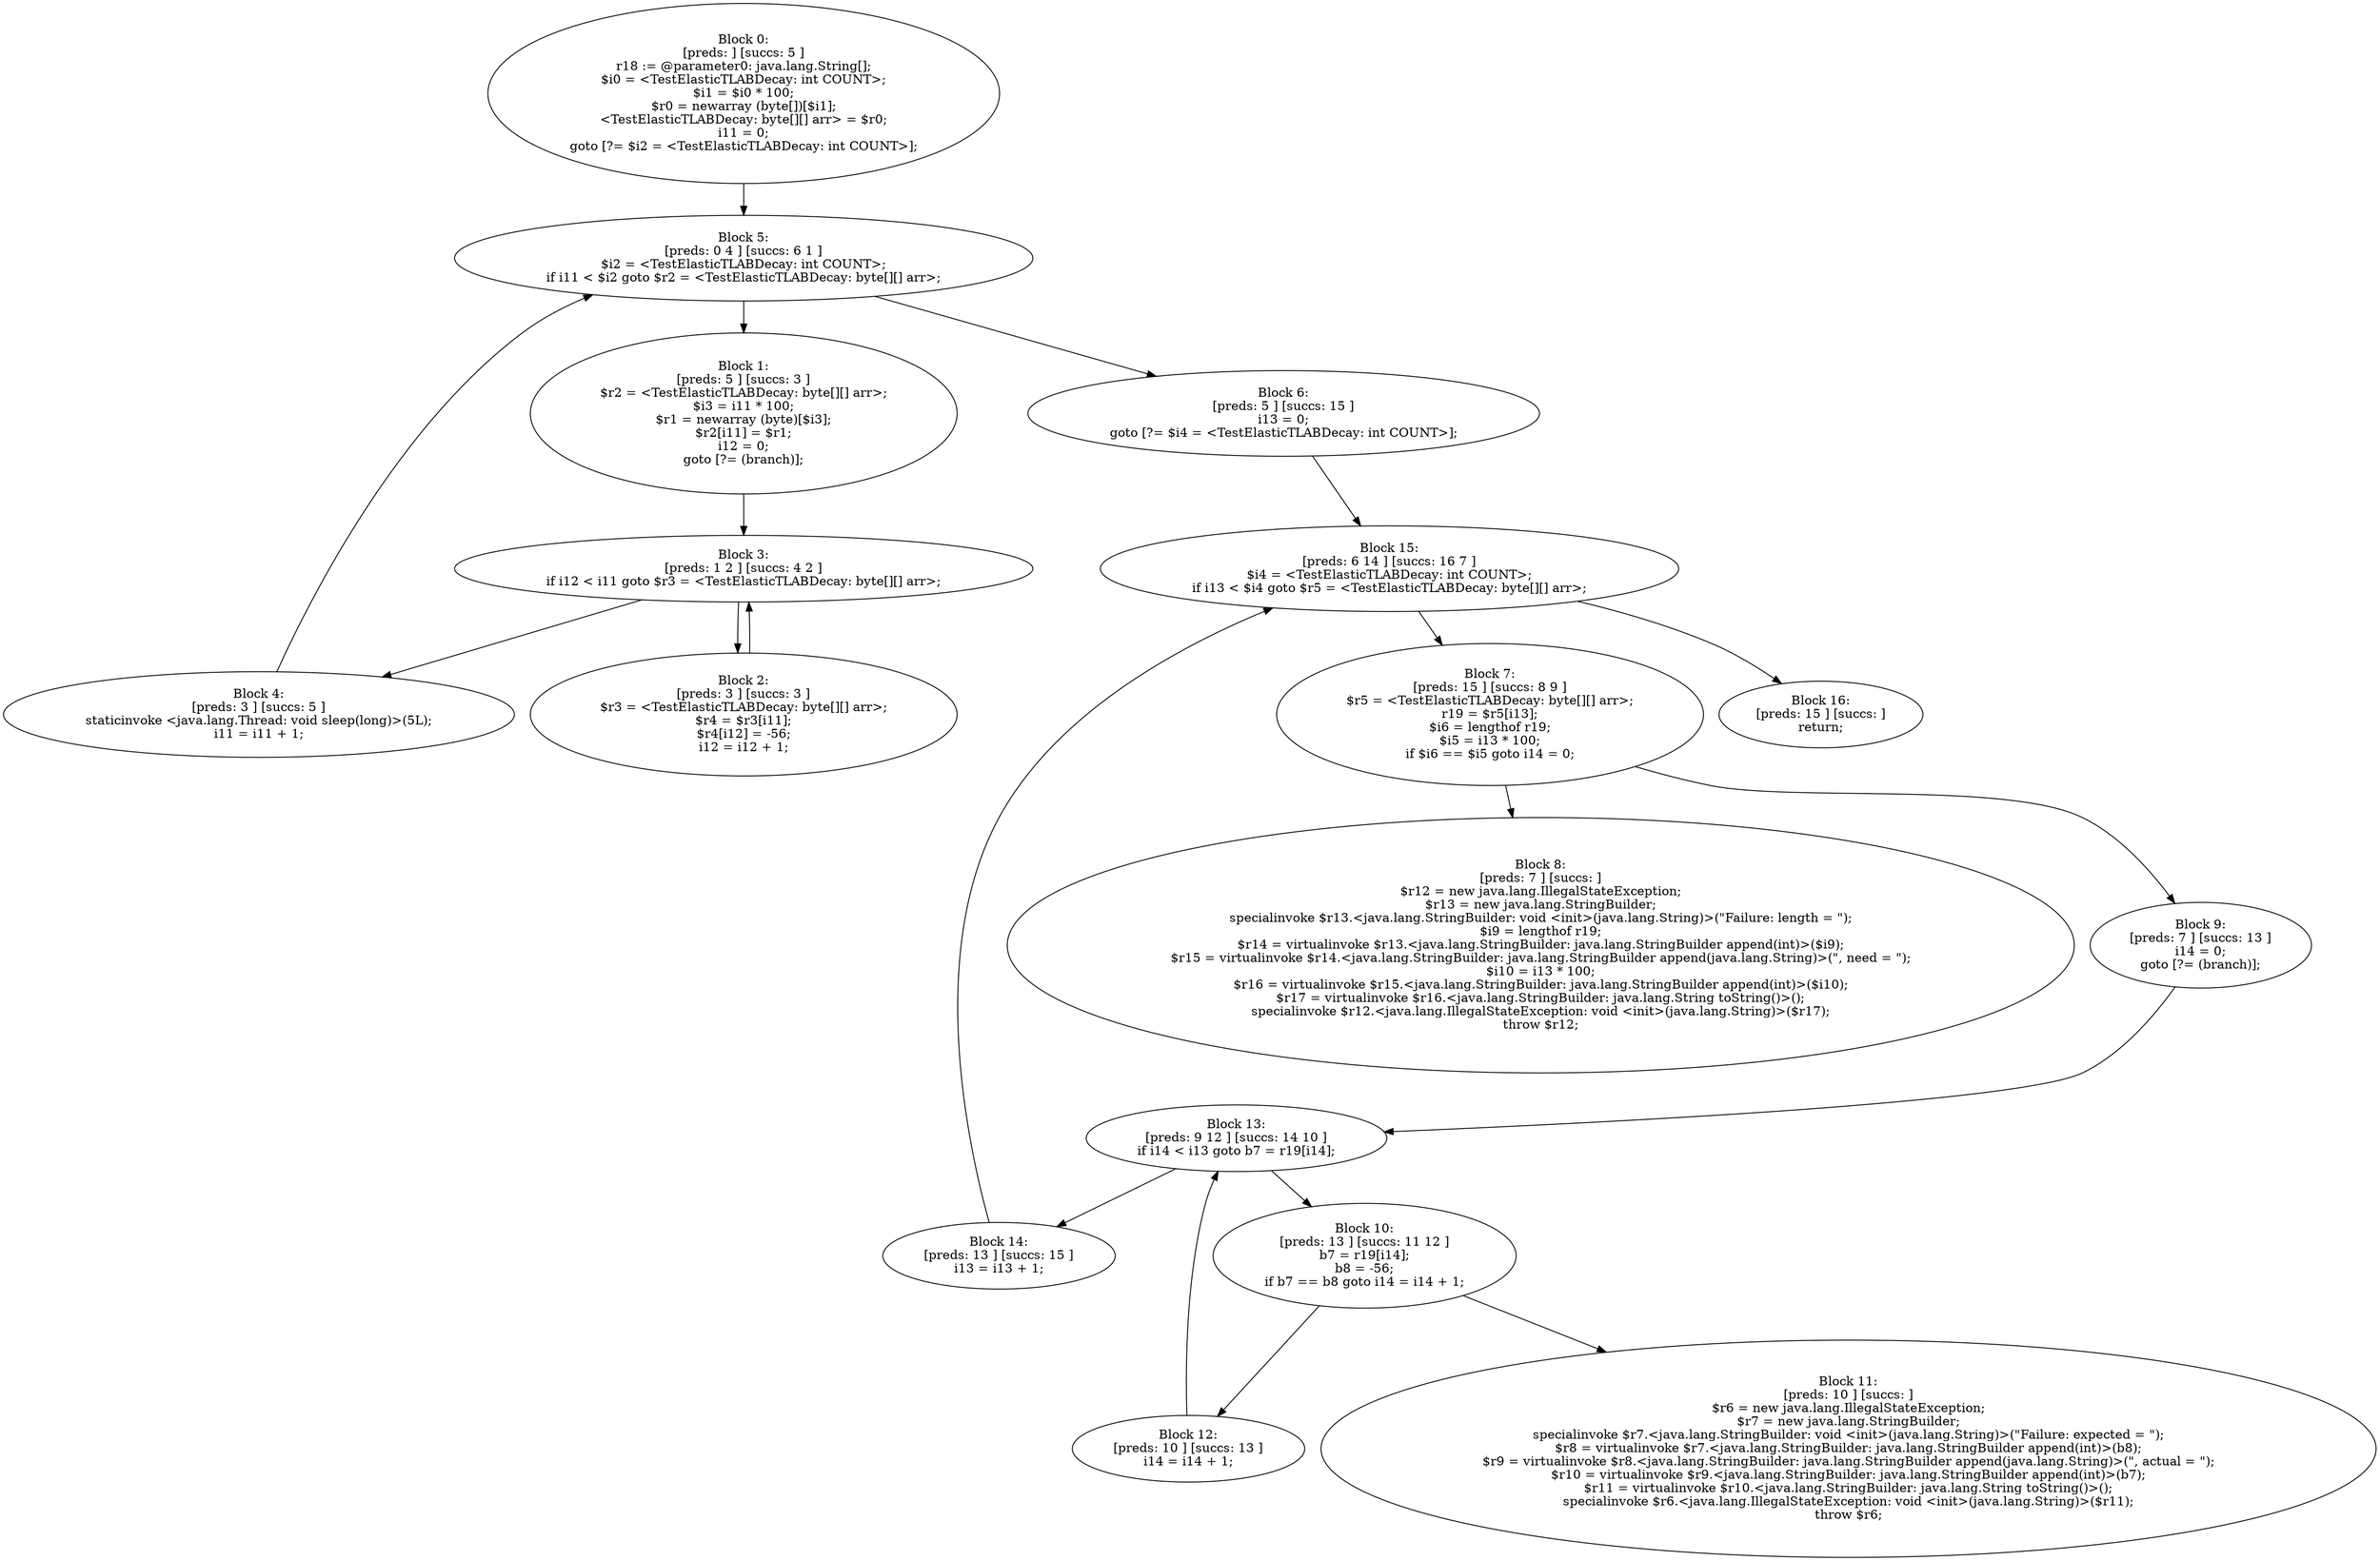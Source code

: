 digraph "unitGraph" {
    "Block 0:
[preds: ] [succs: 5 ]
r18 := @parameter0: java.lang.String[];
$i0 = <TestElasticTLABDecay: int COUNT>;
$i1 = $i0 * 100;
$r0 = newarray (byte[])[$i1];
<TestElasticTLABDecay: byte[][] arr> = $r0;
i11 = 0;
goto [?= $i2 = <TestElasticTLABDecay: int COUNT>];
"
    "Block 1:
[preds: 5 ] [succs: 3 ]
$r2 = <TestElasticTLABDecay: byte[][] arr>;
$i3 = i11 * 100;
$r1 = newarray (byte)[$i3];
$r2[i11] = $r1;
i12 = 0;
goto [?= (branch)];
"
    "Block 2:
[preds: 3 ] [succs: 3 ]
$r3 = <TestElasticTLABDecay: byte[][] arr>;
$r4 = $r3[i11];
$r4[i12] = -56;
i12 = i12 + 1;
"
    "Block 3:
[preds: 1 2 ] [succs: 4 2 ]
if i12 < i11 goto $r3 = <TestElasticTLABDecay: byte[][] arr>;
"
    "Block 4:
[preds: 3 ] [succs: 5 ]
staticinvoke <java.lang.Thread: void sleep(long)>(5L);
i11 = i11 + 1;
"
    "Block 5:
[preds: 0 4 ] [succs: 6 1 ]
$i2 = <TestElasticTLABDecay: int COUNT>;
if i11 < $i2 goto $r2 = <TestElasticTLABDecay: byte[][] arr>;
"
    "Block 6:
[preds: 5 ] [succs: 15 ]
i13 = 0;
goto [?= $i4 = <TestElasticTLABDecay: int COUNT>];
"
    "Block 7:
[preds: 15 ] [succs: 8 9 ]
$r5 = <TestElasticTLABDecay: byte[][] arr>;
r19 = $r5[i13];
$i6 = lengthof r19;
$i5 = i13 * 100;
if $i6 == $i5 goto i14 = 0;
"
    "Block 8:
[preds: 7 ] [succs: ]
$r12 = new java.lang.IllegalStateException;
$r13 = new java.lang.StringBuilder;
specialinvoke $r13.<java.lang.StringBuilder: void <init>(java.lang.String)>(\"Failure: length = \");
$i9 = lengthof r19;
$r14 = virtualinvoke $r13.<java.lang.StringBuilder: java.lang.StringBuilder append(int)>($i9);
$r15 = virtualinvoke $r14.<java.lang.StringBuilder: java.lang.StringBuilder append(java.lang.String)>(\", need = \");
$i10 = i13 * 100;
$r16 = virtualinvoke $r15.<java.lang.StringBuilder: java.lang.StringBuilder append(int)>($i10);
$r17 = virtualinvoke $r16.<java.lang.StringBuilder: java.lang.String toString()>();
specialinvoke $r12.<java.lang.IllegalStateException: void <init>(java.lang.String)>($r17);
throw $r12;
"
    "Block 9:
[preds: 7 ] [succs: 13 ]
i14 = 0;
goto [?= (branch)];
"
    "Block 10:
[preds: 13 ] [succs: 11 12 ]
b7 = r19[i14];
b8 = -56;
if b7 == b8 goto i14 = i14 + 1;
"
    "Block 11:
[preds: 10 ] [succs: ]
$r6 = new java.lang.IllegalStateException;
$r7 = new java.lang.StringBuilder;
specialinvoke $r7.<java.lang.StringBuilder: void <init>(java.lang.String)>(\"Failure: expected = \");
$r8 = virtualinvoke $r7.<java.lang.StringBuilder: java.lang.StringBuilder append(int)>(b8);
$r9 = virtualinvoke $r8.<java.lang.StringBuilder: java.lang.StringBuilder append(java.lang.String)>(\", actual = \");
$r10 = virtualinvoke $r9.<java.lang.StringBuilder: java.lang.StringBuilder append(int)>(b7);
$r11 = virtualinvoke $r10.<java.lang.StringBuilder: java.lang.String toString()>();
specialinvoke $r6.<java.lang.IllegalStateException: void <init>(java.lang.String)>($r11);
throw $r6;
"
    "Block 12:
[preds: 10 ] [succs: 13 ]
i14 = i14 + 1;
"
    "Block 13:
[preds: 9 12 ] [succs: 14 10 ]
if i14 < i13 goto b7 = r19[i14];
"
    "Block 14:
[preds: 13 ] [succs: 15 ]
i13 = i13 + 1;
"
    "Block 15:
[preds: 6 14 ] [succs: 16 7 ]
$i4 = <TestElasticTLABDecay: int COUNT>;
if i13 < $i4 goto $r5 = <TestElasticTLABDecay: byte[][] arr>;
"
    "Block 16:
[preds: 15 ] [succs: ]
return;
"
    "Block 0:
[preds: ] [succs: 5 ]
r18 := @parameter0: java.lang.String[];
$i0 = <TestElasticTLABDecay: int COUNT>;
$i1 = $i0 * 100;
$r0 = newarray (byte[])[$i1];
<TestElasticTLABDecay: byte[][] arr> = $r0;
i11 = 0;
goto [?= $i2 = <TestElasticTLABDecay: int COUNT>];
"->"Block 5:
[preds: 0 4 ] [succs: 6 1 ]
$i2 = <TestElasticTLABDecay: int COUNT>;
if i11 < $i2 goto $r2 = <TestElasticTLABDecay: byte[][] arr>;
";
    "Block 1:
[preds: 5 ] [succs: 3 ]
$r2 = <TestElasticTLABDecay: byte[][] arr>;
$i3 = i11 * 100;
$r1 = newarray (byte)[$i3];
$r2[i11] = $r1;
i12 = 0;
goto [?= (branch)];
"->"Block 3:
[preds: 1 2 ] [succs: 4 2 ]
if i12 < i11 goto $r3 = <TestElasticTLABDecay: byte[][] arr>;
";
    "Block 2:
[preds: 3 ] [succs: 3 ]
$r3 = <TestElasticTLABDecay: byte[][] arr>;
$r4 = $r3[i11];
$r4[i12] = -56;
i12 = i12 + 1;
"->"Block 3:
[preds: 1 2 ] [succs: 4 2 ]
if i12 < i11 goto $r3 = <TestElasticTLABDecay: byte[][] arr>;
";
    "Block 3:
[preds: 1 2 ] [succs: 4 2 ]
if i12 < i11 goto $r3 = <TestElasticTLABDecay: byte[][] arr>;
"->"Block 4:
[preds: 3 ] [succs: 5 ]
staticinvoke <java.lang.Thread: void sleep(long)>(5L);
i11 = i11 + 1;
";
    "Block 3:
[preds: 1 2 ] [succs: 4 2 ]
if i12 < i11 goto $r3 = <TestElasticTLABDecay: byte[][] arr>;
"->"Block 2:
[preds: 3 ] [succs: 3 ]
$r3 = <TestElasticTLABDecay: byte[][] arr>;
$r4 = $r3[i11];
$r4[i12] = -56;
i12 = i12 + 1;
";
    "Block 4:
[preds: 3 ] [succs: 5 ]
staticinvoke <java.lang.Thread: void sleep(long)>(5L);
i11 = i11 + 1;
"->"Block 5:
[preds: 0 4 ] [succs: 6 1 ]
$i2 = <TestElasticTLABDecay: int COUNT>;
if i11 < $i2 goto $r2 = <TestElasticTLABDecay: byte[][] arr>;
";
    "Block 5:
[preds: 0 4 ] [succs: 6 1 ]
$i2 = <TestElasticTLABDecay: int COUNT>;
if i11 < $i2 goto $r2 = <TestElasticTLABDecay: byte[][] arr>;
"->"Block 6:
[preds: 5 ] [succs: 15 ]
i13 = 0;
goto [?= $i4 = <TestElasticTLABDecay: int COUNT>];
";
    "Block 5:
[preds: 0 4 ] [succs: 6 1 ]
$i2 = <TestElasticTLABDecay: int COUNT>;
if i11 < $i2 goto $r2 = <TestElasticTLABDecay: byte[][] arr>;
"->"Block 1:
[preds: 5 ] [succs: 3 ]
$r2 = <TestElasticTLABDecay: byte[][] arr>;
$i3 = i11 * 100;
$r1 = newarray (byte)[$i3];
$r2[i11] = $r1;
i12 = 0;
goto [?= (branch)];
";
    "Block 6:
[preds: 5 ] [succs: 15 ]
i13 = 0;
goto [?= $i4 = <TestElasticTLABDecay: int COUNT>];
"->"Block 15:
[preds: 6 14 ] [succs: 16 7 ]
$i4 = <TestElasticTLABDecay: int COUNT>;
if i13 < $i4 goto $r5 = <TestElasticTLABDecay: byte[][] arr>;
";
    "Block 7:
[preds: 15 ] [succs: 8 9 ]
$r5 = <TestElasticTLABDecay: byte[][] arr>;
r19 = $r5[i13];
$i6 = lengthof r19;
$i5 = i13 * 100;
if $i6 == $i5 goto i14 = 0;
"->"Block 8:
[preds: 7 ] [succs: ]
$r12 = new java.lang.IllegalStateException;
$r13 = new java.lang.StringBuilder;
specialinvoke $r13.<java.lang.StringBuilder: void <init>(java.lang.String)>(\"Failure: length = \");
$i9 = lengthof r19;
$r14 = virtualinvoke $r13.<java.lang.StringBuilder: java.lang.StringBuilder append(int)>($i9);
$r15 = virtualinvoke $r14.<java.lang.StringBuilder: java.lang.StringBuilder append(java.lang.String)>(\", need = \");
$i10 = i13 * 100;
$r16 = virtualinvoke $r15.<java.lang.StringBuilder: java.lang.StringBuilder append(int)>($i10);
$r17 = virtualinvoke $r16.<java.lang.StringBuilder: java.lang.String toString()>();
specialinvoke $r12.<java.lang.IllegalStateException: void <init>(java.lang.String)>($r17);
throw $r12;
";
    "Block 7:
[preds: 15 ] [succs: 8 9 ]
$r5 = <TestElasticTLABDecay: byte[][] arr>;
r19 = $r5[i13];
$i6 = lengthof r19;
$i5 = i13 * 100;
if $i6 == $i5 goto i14 = 0;
"->"Block 9:
[preds: 7 ] [succs: 13 ]
i14 = 0;
goto [?= (branch)];
";
    "Block 9:
[preds: 7 ] [succs: 13 ]
i14 = 0;
goto [?= (branch)];
"->"Block 13:
[preds: 9 12 ] [succs: 14 10 ]
if i14 < i13 goto b7 = r19[i14];
";
    "Block 10:
[preds: 13 ] [succs: 11 12 ]
b7 = r19[i14];
b8 = -56;
if b7 == b8 goto i14 = i14 + 1;
"->"Block 11:
[preds: 10 ] [succs: ]
$r6 = new java.lang.IllegalStateException;
$r7 = new java.lang.StringBuilder;
specialinvoke $r7.<java.lang.StringBuilder: void <init>(java.lang.String)>(\"Failure: expected = \");
$r8 = virtualinvoke $r7.<java.lang.StringBuilder: java.lang.StringBuilder append(int)>(b8);
$r9 = virtualinvoke $r8.<java.lang.StringBuilder: java.lang.StringBuilder append(java.lang.String)>(\", actual = \");
$r10 = virtualinvoke $r9.<java.lang.StringBuilder: java.lang.StringBuilder append(int)>(b7);
$r11 = virtualinvoke $r10.<java.lang.StringBuilder: java.lang.String toString()>();
specialinvoke $r6.<java.lang.IllegalStateException: void <init>(java.lang.String)>($r11);
throw $r6;
";
    "Block 10:
[preds: 13 ] [succs: 11 12 ]
b7 = r19[i14];
b8 = -56;
if b7 == b8 goto i14 = i14 + 1;
"->"Block 12:
[preds: 10 ] [succs: 13 ]
i14 = i14 + 1;
";
    "Block 12:
[preds: 10 ] [succs: 13 ]
i14 = i14 + 1;
"->"Block 13:
[preds: 9 12 ] [succs: 14 10 ]
if i14 < i13 goto b7 = r19[i14];
";
    "Block 13:
[preds: 9 12 ] [succs: 14 10 ]
if i14 < i13 goto b7 = r19[i14];
"->"Block 14:
[preds: 13 ] [succs: 15 ]
i13 = i13 + 1;
";
    "Block 13:
[preds: 9 12 ] [succs: 14 10 ]
if i14 < i13 goto b7 = r19[i14];
"->"Block 10:
[preds: 13 ] [succs: 11 12 ]
b7 = r19[i14];
b8 = -56;
if b7 == b8 goto i14 = i14 + 1;
";
    "Block 14:
[preds: 13 ] [succs: 15 ]
i13 = i13 + 1;
"->"Block 15:
[preds: 6 14 ] [succs: 16 7 ]
$i4 = <TestElasticTLABDecay: int COUNT>;
if i13 < $i4 goto $r5 = <TestElasticTLABDecay: byte[][] arr>;
";
    "Block 15:
[preds: 6 14 ] [succs: 16 7 ]
$i4 = <TestElasticTLABDecay: int COUNT>;
if i13 < $i4 goto $r5 = <TestElasticTLABDecay: byte[][] arr>;
"->"Block 16:
[preds: 15 ] [succs: ]
return;
";
    "Block 15:
[preds: 6 14 ] [succs: 16 7 ]
$i4 = <TestElasticTLABDecay: int COUNT>;
if i13 < $i4 goto $r5 = <TestElasticTLABDecay: byte[][] arr>;
"->"Block 7:
[preds: 15 ] [succs: 8 9 ]
$r5 = <TestElasticTLABDecay: byte[][] arr>;
r19 = $r5[i13];
$i6 = lengthof r19;
$i5 = i13 * 100;
if $i6 == $i5 goto i14 = 0;
";
}
